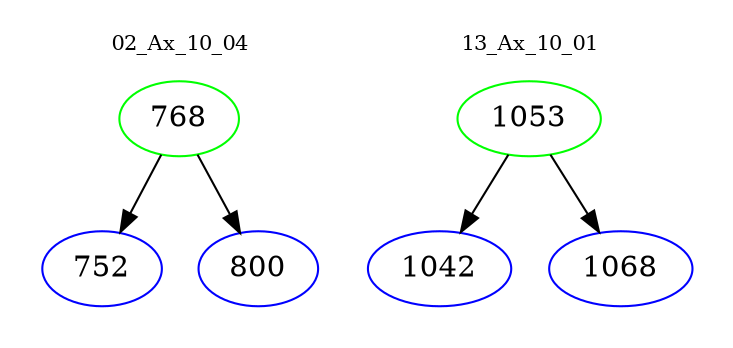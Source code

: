 digraph{
subgraph cluster_0 {
color = white
label = "02_Ax_10_04";
fontsize=10;
T0_768 [label="768", color="green"]
T0_768 -> T0_752 [color="black"]
T0_752 [label="752", color="blue"]
T0_768 -> T0_800 [color="black"]
T0_800 [label="800", color="blue"]
}
subgraph cluster_1 {
color = white
label = "13_Ax_10_01";
fontsize=10;
T1_1053 [label="1053", color="green"]
T1_1053 -> T1_1042 [color="black"]
T1_1042 [label="1042", color="blue"]
T1_1053 -> T1_1068 [color="black"]
T1_1068 [label="1068", color="blue"]
}
}

